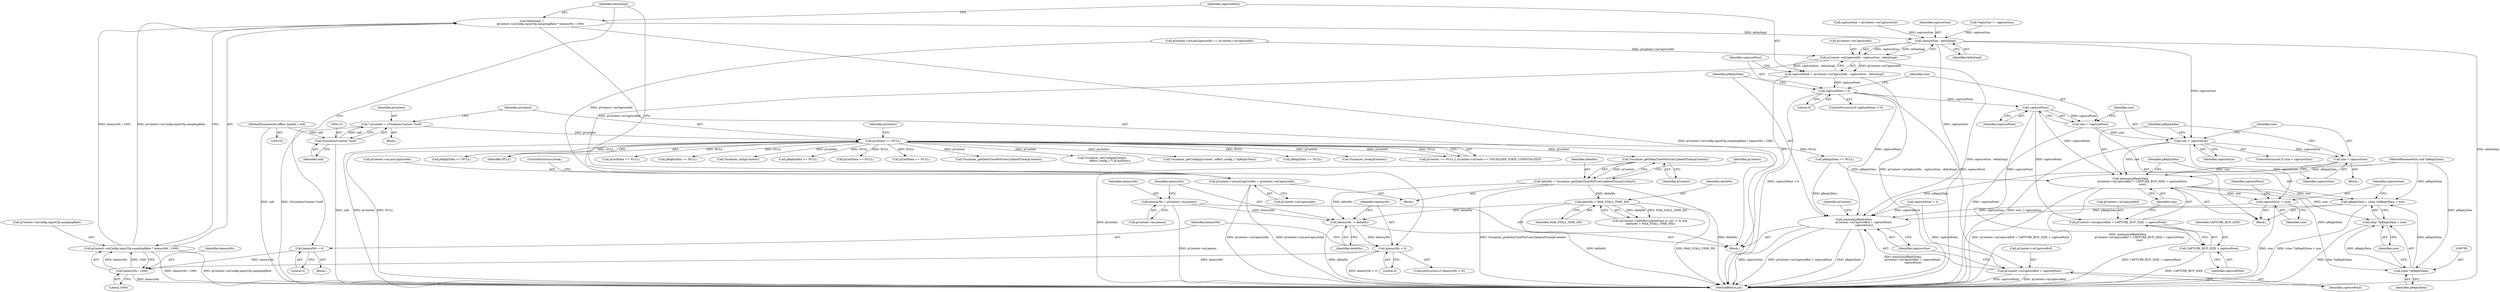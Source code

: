 digraph "0_Android_aeea52da00d210587fb3ed895de3d5f2e0264c88_11@integer" {
"1000730" [label="(Call,deltaSmpl =\n                    pContext->mConfig.inputCfg.samplingRate * latencyMs / 1000)"];
"1000732" [label="(Call,pContext->mConfig.inputCfg.samplingRate * latencyMs / 1000)"];
"1000740" [label="(Call,latencyMs / 1000)"];
"1000726" [label="(Call,latencyMs = 0)"];
"1000722" [label="(Call,latencyMs < 0)"];
"1000718" [label="(Call,latencyMs -= deltaMs)"];
"1000693" [label="(Call,deltaMs > MAX_STALL_TIME_MS)"];
"1000672" [label="(Call,deltaMs = Visualizer_getDeltaTimeMsFromUpdatedTime(pContext))"];
"1000674" [label="(Call,Visualizer_getDeltaTimeMsFromUpdatedTime(pContext))"];
"1000119" [label="(Call,pContext == NULL)"];
"1000111" [label="(Call,* pContext = (VisualizerContext *)self)"];
"1000113" [label="(Call,(VisualizerContext *)self)"];
"1000103" [label="(MethodParameterIn,effect_handle_t self)"];
"1000713" [label="(Call,latencyMs = pContext->mLatency)"];
"1000750" [label="(Call,captureSize - deltaSmpl)"];
"1000746" [label="(Call,pContext->mCaptureIdx - captureSize - deltaSmpl)"];
"1000744" [label="(Call,capturePoint = pContext->mCaptureIdx - captureSize - deltaSmpl)"];
"1000754" [label="(Call,capturePoint < 0)"];
"1000761" [label="(Call,-capturePoint)"];
"1000759" [label="(Call,size = -capturePoint)"];
"1000764" [label="(Call,size > captureSize)"];
"1000768" [label="(Call,size = captureSize)"];
"1000771" [label="(Call,memcpy(pReplyData,\n                           pContext->mCaptureBuf + CAPTURE_BUF_SIZE + capturePoint,\n                           size))"];
"1000781" [label="(Call,pReplyData = (char *)pReplyData + size)"];
"1000794" [label="(Call,memcpy(pReplyData,\n                       pContext->mCaptureBuf + capturePoint,\n                       captureSize))"];
"1000784" [label="(Call,(char *)pReplyData)"];
"1000783" [label="(Call,(char *)pReplyData + size)"];
"1000788" [label="(Call,captureSize -= size)"];
"1000773" [label="(Call,pContext->mCaptureBuf + CAPTURE_BUF_SIZE + capturePoint)"];
"1000777" [label="(Call,CAPTURE_BUF_SIZE + capturePoint)"];
"1000796" [label="(Call,pContext->mCaptureBuf + capturePoint)"];
"1000802" [label="(Call,pContext->mLastCaptureIdx = pContext->mCaptureIdx)"];
"1000781" [label="(Call,pReplyData = (char *)pReplyData + size)"];
"1000801" [label="(Identifier,captureSize)"];
"1000752" [label="(Identifier,deltaSmpl)"];
"1000769" [label="(Identifier,size)"];
"1000778" [label="(Identifier,CAPTURE_BUF_SIZE)"];
"1000779" [label="(Identifier,capturePoint)"];
"1000800" [label="(Identifier,capturePoint)"];
"1000721" [label="(ControlStructure,if (latencyMs < 0))"];
"1000649" [label="(Call,pReplyData == NULL)"];
"1000113" [label="(Call,(VisualizerContext *)self)"];
"1000103" [label="(MethodParameterIn,effect_handle_t self)"];
"1000713" [label="(Call,latencyMs = pContext->mLatency)"];
"1000751" [label="(Identifier,captureSize)"];
"1000724" [label="(Literal,0)"];
"1000194" [label="(Call,Visualizer_setConfig(pContext,\n                 (effect_config_t *) pCmdData))"];
"1000219" [label="(Call,Visualizer_getConfig(pContext, (effect_config_t *)pReplyData))"];
"1000678" [label="(Call,pContext->mLastCaptureIdx == pContext->mCaptureIdx)"];
"1000137" [label="(Call,pReplyData == NULL)"];
"1000694" [label="(Identifier,deltaMs)"];
"1000766" [label="(Identifier,captureSize)"];
"1000730" [label="(Call,deltaSmpl =\n                    pContext->mConfig.inputCfg.samplingRate * latencyMs / 1000)"];
"1000777" [label="(Call,CAPTURE_BUF_SIZE + capturePoint)"];
"1000714" [label="(Identifier,latencyMs)"];
"1000722" [label="(Call,latencyMs < 0)"];
"1000782" [label="(Identifier,pReplyData)"];
"1000226" [label="(Call,Visualizer_reset(pContext))"];
"1000275" [label="(Call,pReplyData == NULL)"];
"1000796" [label="(Call,pContext->mCaptureBuf + capturePoint)"];
"1000786" [label="(Identifier,pReplyData)"];
"1000804" [label="(Identifier,pContext)"];
"1000728" [label="(Literal,0)"];
"1000727" [label="(Identifier,latencyMs)"];
"1000121" [label="(Identifier,NULL)"];
"1000746" [label="(Call,pContext->mCaptureIdx - captureSize - deltaSmpl)"];
"1000745" [label="(Identifier,capturePoint)"];
"1000788" [label="(Call,captureSize -= size)"];
"1000759" [label="(Call,size = -capturePoint)"];
"1000790" [label="(Identifier,size)"];
"1000732" [label="(Call,pContext->mConfig.inputCfg.samplingRate * latencyMs / 1000)"];
"1000767" [label="(Block,)"];
"1000720" [label="(Identifier,deltaMs)"];
"1000726" [label="(Call,latencyMs = 0)"];
"1000319" [label="(Call,pCmdData == NULL)"];
"1000115" [label="(Identifier,self)"];
"1000673" [label="(Identifier,deltaMs)"];
"1000718" [label="(Call,latencyMs -= deltaMs)"];
"1000754" [label="(Call,capturePoint < 0)"];
"1000789" [label="(Identifier,captureSize)"];
"1000111" [label="(Call,* pContext = (VisualizerContext *)self)"];
"1000774" [label="(Call,pContext->mCaptureBuf)"];
"1000108" [label="(MethodParameterIn,void *pReplyData)"];
"1000711" [label="(Block,)"];
"1000203" [label="(Call,pReplyData == NULL)"];
"1000733" [label="(Call,pContext->mConfig.inputCfg.samplingRate)"];
"1000723" [label="(Identifier,latencyMs)"];
"1000761" [label="(Call,-capturePoint)"];
"1000685" [label="(Call,(pContext->mBufferUpdateTime.tv_sec != 0) &&\n (deltaMs > MAX_STALL_TIME_MS))"];
"1000695" [label="(Identifier,MAX_STALL_TIME_MS)"];
"1000791" [label="(Call,capturePoint = 0)"];
"1000770" [label="(Identifier,captureSize)"];
"1000741" [label="(Identifier,latencyMs)"];
"1000802" [label="(Call,pContext->mLastCaptureIdx = pContext->mCaptureIdx)"];
"1000792" [label="(Identifier,capturePoint)"];
"1000815" [label="(ControlStructure,break;)"];
"1000124" [label="(Identifier,pContext)"];
"1000158" [label="(Call,Visualizer_init(pContext))"];
"1000675" [label="(Identifier,pContext)"];
"1000740" [label="(Call,latencyMs / 1000)"];
"1000744" [label="(Call,capturePoint = pContext->mCaptureIdx - captureSize - deltaSmpl)"];
"1000757" [label="(Block,)"];
"1000232" [label="(Call,pReplyData == NULL)"];
"1000112" [label="(Identifier,pContext)"];
"1000742" [label="(Literal,1000)"];
"1000672" [label="(Call,deltaMs = Visualizer_getDeltaTimeMsFromUpdatedTime(pContext))"];
"1000164" [label="(Call,pCmdData == NULL)"];
"1000494" [label="(Call,pCmdData == NULL)"];
"1000765" [label="(Identifier,size)"];
"1000784" [label="(Call,(char *)pReplyData)"];
"1000803" [label="(Call,pContext->mLastCaptureIdx)"];
"1000118" [label="(Call,pContext == NULL || pContext->mState == VISUALIZER_STATE_UNINITIALIZED)"];
"1001028" [label="(MethodReturn,int)"];
"1000794" [label="(Call,memcpy(pReplyData,\n                       pContext->mCaptureBuf + capturePoint,\n                       captureSize))"];
"1000797" [label="(Call,pContext->mCaptureBuf)"];
"1000731" [label="(Identifier,deltaSmpl)"];
"1000753" [label="(ControlStructure,if (capturePoint < 0))"];
"1000806" [label="(Call,pContext->mCaptureIdx)"];
"1000750" [label="(Call,captureSize - deltaSmpl)"];
"1000119" [label="(Call,pContext == NULL)"];
"1000120" [label="(Identifier,pContext)"];
"1000715" [label="(Call,pContext->mLatency)"];
"1000833" [label="(Call,Visualizer_getDeltaTimeMsFromUpdatedTime(pContext))"];
"1000719" [label="(Identifier,latencyMs)"];
"1000693" [label="(Call,deltaMs > MAX_STALL_TIME_MS)"];
"1000674" [label="(Call,Visualizer_getDeltaTimeMsFromUpdatedTime(pContext))"];
"1000772" [label="(Identifier,pReplyData)"];
"1000670" [label="(Block,)"];
"1000656" [label="(Call,*replySize != captureSize)"];
"1000756" [label="(Literal,0)"];
"1000783" [label="(Call,(char *)pReplyData + size)"];
"1000763" [label="(ControlStructure,if (size > captureSize))"];
"1000773" [label="(Call,pContext->mCaptureBuf + CAPTURE_BUF_SIZE + capturePoint)"];
"1000764" [label="(Call,size > captureSize)"];
"1000642" [label="(Call,captureSize = pContext->mCaptureSize)"];
"1000795" [label="(Identifier,pReplyData)"];
"1000780" [label="(Identifier,size)"];
"1000771" [label="(Call,memcpy(pReplyData,\n                           pContext->mCaptureBuf + CAPTURE_BUF_SIZE + capturePoint,\n                           size))"];
"1000755" [label="(Identifier,capturePoint)"];
"1000760" [label="(Identifier,size)"];
"1000768" [label="(Call,size = captureSize)"];
"1000109" [label="(Block,)"];
"1000787" [label="(Identifier,size)"];
"1000680" [label="(Identifier,pContext)"];
"1000762" [label="(Identifier,capturePoint)"];
"1000725" [label="(Block,)"];
"1000747" [label="(Call,pContext->mCaptureIdx)"];
"1000730" -> "1000711"  [label="AST: "];
"1000730" -> "1000732"  [label="CFG: "];
"1000731" -> "1000730"  [label="AST: "];
"1000732" -> "1000730"  [label="AST: "];
"1000745" -> "1000730"  [label="CFG: "];
"1000730" -> "1001028"  [label="DDG: pContext->mConfig.inputCfg.samplingRate * latencyMs / 1000"];
"1000732" -> "1000730"  [label="DDG: pContext->mConfig.inputCfg.samplingRate"];
"1000732" -> "1000730"  [label="DDG: latencyMs / 1000"];
"1000730" -> "1000750"  [label="DDG: deltaSmpl"];
"1000732" -> "1000740"  [label="CFG: "];
"1000733" -> "1000732"  [label="AST: "];
"1000740" -> "1000732"  [label="AST: "];
"1000732" -> "1001028"  [label="DDG: latencyMs / 1000"];
"1000732" -> "1001028"  [label="DDG: pContext->mConfig.inputCfg.samplingRate"];
"1000740" -> "1000732"  [label="DDG: latencyMs"];
"1000740" -> "1000732"  [label="DDG: 1000"];
"1000740" -> "1000742"  [label="CFG: "];
"1000741" -> "1000740"  [label="AST: "];
"1000742" -> "1000740"  [label="AST: "];
"1000740" -> "1001028"  [label="DDG: latencyMs"];
"1000726" -> "1000740"  [label="DDG: latencyMs"];
"1000722" -> "1000740"  [label="DDG: latencyMs"];
"1000726" -> "1000725"  [label="AST: "];
"1000726" -> "1000728"  [label="CFG: "];
"1000727" -> "1000726"  [label="AST: "];
"1000728" -> "1000726"  [label="AST: "];
"1000731" -> "1000726"  [label="CFG: "];
"1000722" -> "1000721"  [label="AST: "];
"1000722" -> "1000724"  [label="CFG: "];
"1000723" -> "1000722"  [label="AST: "];
"1000724" -> "1000722"  [label="AST: "];
"1000727" -> "1000722"  [label="CFG: "];
"1000731" -> "1000722"  [label="CFG: "];
"1000722" -> "1001028"  [label="DDG: latencyMs < 0"];
"1000718" -> "1000722"  [label="DDG: latencyMs"];
"1000718" -> "1000711"  [label="AST: "];
"1000718" -> "1000720"  [label="CFG: "];
"1000719" -> "1000718"  [label="AST: "];
"1000720" -> "1000718"  [label="AST: "];
"1000723" -> "1000718"  [label="CFG: "];
"1000718" -> "1001028"  [label="DDG: deltaMs"];
"1000693" -> "1000718"  [label="DDG: deltaMs"];
"1000672" -> "1000718"  [label="DDG: deltaMs"];
"1000713" -> "1000718"  [label="DDG: latencyMs"];
"1000693" -> "1000685"  [label="AST: "];
"1000693" -> "1000695"  [label="CFG: "];
"1000694" -> "1000693"  [label="AST: "];
"1000695" -> "1000693"  [label="AST: "];
"1000685" -> "1000693"  [label="CFG: "];
"1000693" -> "1001028"  [label="DDG: MAX_STALL_TIME_MS"];
"1000693" -> "1001028"  [label="DDG: deltaMs"];
"1000693" -> "1000685"  [label="DDG: deltaMs"];
"1000693" -> "1000685"  [label="DDG: MAX_STALL_TIME_MS"];
"1000672" -> "1000693"  [label="DDG: deltaMs"];
"1000672" -> "1000670"  [label="AST: "];
"1000672" -> "1000674"  [label="CFG: "];
"1000673" -> "1000672"  [label="AST: "];
"1000674" -> "1000672"  [label="AST: "];
"1000680" -> "1000672"  [label="CFG: "];
"1000672" -> "1001028"  [label="DDG: Visualizer_getDeltaTimeMsFromUpdatedTime(pContext)"];
"1000672" -> "1001028"  [label="DDG: deltaMs"];
"1000674" -> "1000672"  [label="DDG: pContext"];
"1000674" -> "1000675"  [label="CFG: "];
"1000675" -> "1000674"  [label="AST: "];
"1000674" -> "1001028"  [label="DDG: pContext"];
"1000119" -> "1000674"  [label="DDG: pContext"];
"1000119" -> "1000118"  [label="AST: "];
"1000119" -> "1000121"  [label="CFG: "];
"1000120" -> "1000119"  [label="AST: "];
"1000121" -> "1000119"  [label="AST: "];
"1000124" -> "1000119"  [label="CFG: "];
"1000118" -> "1000119"  [label="CFG: "];
"1000119" -> "1001028"  [label="DDG: NULL"];
"1000119" -> "1001028"  [label="DDG: pContext"];
"1000119" -> "1000118"  [label="DDG: pContext"];
"1000119" -> "1000118"  [label="DDG: NULL"];
"1000111" -> "1000119"  [label="DDG: pContext"];
"1000119" -> "1000137"  [label="DDG: NULL"];
"1000119" -> "1000158"  [label="DDG: pContext"];
"1000119" -> "1000164"  [label="DDG: NULL"];
"1000119" -> "1000194"  [label="DDG: pContext"];
"1000119" -> "1000203"  [label="DDG: NULL"];
"1000119" -> "1000219"  [label="DDG: pContext"];
"1000119" -> "1000226"  [label="DDG: pContext"];
"1000119" -> "1000232"  [label="DDG: NULL"];
"1000119" -> "1000275"  [label="DDG: NULL"];
"1000119" -> "1000319"  [label="DDG: NULL"];
"1000119" -> "1000494"  [label="DDG: NULL"];
"1000119" -> "1000649"  [label="DDG: NULL"];
"1000119" -> "1000833"  [label="DDG: pContext"];
"1000111" -> "1000109"  [label="AST: "];
"1000111" -> "1000113"  [label="CFG: "];
"1000112" -> "1000111"  [label="AST: "];
"1000113" -> "1000111"  [label="AST: "];
"1000120" -> "1000111"  [label="CFG: "];
"1000111" -> "1001028"  [label="DDG: (VisualizerContext *)self"];
"1000113" -> "1000111"  [label="DDG: self"];
"1000113" -> "1000115"  [label="CFG: "];
"1000114" -> "1000113"  [label="AST: "];
"1000115" -> "1000113"  [label="AST: "];
"1000113" -> "1001028"  [label="DDG: self"];
"1000103" -> "1000113"  [label="DDG: self"];
"1000103" -> "1000102"  [label="AST: "];
"1000103" -> "1001028"  [label="DDG: self"];
"1000713" -> "1000711"  [label="AST: "];
"1000713" -> "1000715"  [label="CFG: "];
"1000714" -> "1000713"  [label="AST: "];
"1000715" -> "1000713"  [label="AST: "];
"1000719" -> "1000713"  [label="CFG: "];
"1000713" -> "1001028"  [label="DDG: pContext->mLatency"];
"1000750" -> "1000746"  [label="AST: "];
"1000750" -> "1000752"  [label="CFG: "];
"1000751" -> "1000750"  [label="AST: "];
"1000752" -> "1000750"  [label="AST: "];
"1000746" -> "1000750"  [label="CFG: "];
"1000750" -> "1001028"  [label="DDG: deltaSmpl"];
"1000750" -> "1000746"  [label="DDG: captureSize"];
"1000750" -> "1000746"  [label="DDG: deltaSmpl"];
"1000642" -> "1000750"  [label="DDG: captureSize"];
"1000656" -> "1000750"  [label="DDG: captureSize"];
"1000750" -> "1000764"  [label="DDG: captureSize"];
"1000750" -> "1000794"  [label="DDG: captureSize"];
"1000746" -> "1000744"  [label="AST: "];
"1000747" -> "1000746"  [label="AST: "];
"1000744" -> "1000746"  [label="CFG: "];
"1000746" -> "1001028"  [label="DDG: captureSize - deltaSmpl"];
"1000746" -> "1000744"  [label="DDG: pContext->mCaptureIdx"];
"1000746" -> "1000744"  [label="DDG: captureSize - deltaSmpl"];
"1000678" -> "1000746"  [label="DDG: pContext->mCaptureIdx"];
"1000746" -> "1000802"  [label="DDG: pContext->mCaptureIdx"];
"1000744" -> "1000711"  [label="AST: "];
"1000745" -> "1000744"  [label="AST: "];
"1000755" -> "1000744"  [label="CFG: "];
"1000744" -> "1001028"  [label="DDG: pContext->mCaptureIdx - captureSize - deltaSmpl"];
"1000744" -> "1000754"  [label="DDG: capturePoint"];
"1000754" -> "1000753"  [label="AST: "];
"1000754" -> "1000756"  [label="CFG: "];
"1000755" -> "1000754"  [label="AST: "];
"1000756" -> "1000754"  [label="AST: "];
"1000760" -> "1000754"  [label="CFG: "];
"1000795" -> "1000754"  [label="CFG: "];
"1000754" -> "1001028"  [label="DDG: capturePoint < 0"];
"1000754" -> "1000761"  [label="DDG: capturePoint"];
"1000754" -> "1000794"  [label="DDG: capturePoint"];
"1000754" -> "1000796"  [label="DDG: capturePoint"];
"1000761" -> "1000759"  [label="AST: "];
"1000761" -> "1000762"  [label="CFG: "];
"1000762" -> "1000761"  [label="AST: "];
"1000759" -> "1000761"  [label="CFG: "];
"1000761" -> "1000759"  [label="DDG: capturePoint"];
"1000761" -> "1000771"  [label="DDG: capturePoint"];
"1000761" -> "1000773"  [label="DDG: capturePoint"];
"1000761" -> "1000777"  [label="DDG: capturePoint"];
"1000759" -> "1000757"  [label="AST: "];
"1000760" -> "1000759"  [label="AST: "];
"1000765" -> "1000759"  [label="CFG: "];
"1000759" -> "1001028"  [label="DDG: -capturePoint"];
"1000759" -> "1000764"  [label="DDG: size"];
"1000764" -> "1000763"  [label="AST: "];
"1000764" -> "1000766"  [label="CFG: "];
"1000765" -> "1000764"  [label="AST: "];
"1000766" -> "1000764"  [label="AST: "];
"1000769" -> "1000764"  [label="CFG: "];
"1000772" -> "1000764"  [label="CFG: "];
"1000764" -> "1001028"  [label="DDG: size > captureSize"];
"1000764" -> "1000768"  [label="DDG: captureSize"];
"1000764" -> "1000771"  [label="DDG: size"];
"1000764" -> "1000788"  [label="DDG: captureSize"];
"1000768" -> "1000767"  [label="AST: "];
"1000768" -> "1000770"  [label="CFG: "];
"1000769" -> "1000768"  [label="AST: "];
"1000770" -> "1000768"  [label="AST: "];
"1000772" -> "1000768"  [label="CFG: "];
"1000768" -> "1000771"  [label="DDG: size"];
"1000771" -> "1000757"  [label="AST: "];
"1000771" -> "1000780"  [label="CFG: "];
"1000772" -> "1000771"  [label="AST: "];
"1000773" -> "1000771"  [label="AST: "];
"1000780" -> "1000771"  [label="AST: "];
"1000782" -> "1000771"  [label="CFG: "];
"1000771" -> "1001028"  [label="DDG: pContext->mCaptureBuf + CAPTURE_BUF_SIZE + capturePoint"];
"1000771" -> "1001028"  [label="DDG: memcpy(pReplyData,\n                           pContext->mCaptureBuf + CAPTURE_BUF_SIZE + capturePoint,\n                           size)"];
"1000649" -> "1000771"  [label="DDG: pReplyData"];
"1000108" -> "1000771"  [label="DDG: pReplyData"];
"1000771" -> "1000781"  [label="DDG: size"];
"1000771" -> "1000784"  [label="DDG: pReplyData"];
"1000771" -> "1000783"  [label="DDG: size"];
"1000771" -> "1000788"  [label="DDG: size"];
"1000781" -> "1000757"  [label="AST: "];
"1000781" -> "1000783"  [label="CFG: "];
"1000782" -> "1000781"  [label="AST: "];
"1000783" -> "1000781"  [label="AST: "];
"1000789" -> "1000781"  [label="CFG: "];
"1000781" -> "1001028"  [label="DDG: (char *)pReplyData + size"];
"1000784" -> "1000781"  [label="DDG: pReplyData"];
"1000108" -> "1000781"  [label="DDG: pReplyData"];
"1000781" -> "1000794"  [label="DDG: pReplyData"];
"1000794" -> "1000711"  [label="AST: "];
"1000794" -> "1000801"  [label="CFG: "];
"1000795" -> "1000794"  [label="AST: "];
"1000796" -> "1000794"  [label="AST: "];
"1000801" -> "1000794"  [label="AST: "];
"1000804" -> "1000794"  [label="CFG: "];
"1000794" -> "1001028"  [label="DDG: pContext->mCaptureBuf + capturePoint"];
"1000794" -> "1001028"  [label="DDG: pReplyData"];
"1000794" -> "1001028"  [label="DDG: memcpy(pReplyData,\n                       pContext->mCaptureBuf + capturePoint,\n                       captureSize)"];
"1000794" -> "1001028"  [label="DDG: captureSize"];
"1000649" -> "1000794"  [label="DDG: pReplyData"];
"1000108" -> "1000794"  [label="DDG: pReplyData"];
"1000791" -> "1000794"  [label="DDG: capturePoint"];
"1000788" -> "1000794"  [label="DDG: captureSize"];
"1000784" -> "1000783"  [label="AST: "];
"1000784" -> "1000786"  [label="CFG: "];
"1000785" -> "1000784"  [label="AST: "];
"1000786" -> "1000784"  [label="AST: "];
"1000787" -> "1000784"  [label="CFG: "];
"1000784" -> "1000783"  [label="DDG: pReplyData"];
"1000108" -> "1000784"  [label="DDG: pReplyData"];
"1000783" -> "1000787"  [label="CFG: "];
"1000787" -> "1000783"  [label="AST: "];
"1000783" -> "1001028"  [label="DDG: (char *)pReplyData"];
"1000788" -> "1000757"  [label="AST: "];
"1000788" -> "1000790"  [label="CFG: "];
"1000789" -> "1000788"  [label="AST: "];
"1000790" -> "1000788"  [label="AST: "];
"1000792" -> "1000788"  [label="CFG: "];
"1000788" -> "1001028"  [label="DDG: size"];
"1000773" -> "1000777"  [label="CFG: "];
"1000774" -> "1000773"  [label="AST: "];
"1000777" -> "1000773"  [label="AST: "];
"1000780" -> "1000773"  [label="CFG: "];
"1000773" -> "1001028"  [label="DDG: CAPTURE_BUF_SIZE + capturePoint"];
"1000777" -> "1000779"  [label="CFG: "];
"1000778" -> "1000777"  [label="AST: "];
"1000779" -> "1000777"  [label="AST: "];
"1000777" -> "1001028"  [label="DDG: CAPTURE_BUF_SIZE"];
"1000796" -> "1000800"  [label="CFG: "];
"1000797" -> "1000796"  [label="AST: "];
"1000800" -> "1000796"  [label="AST: "];
"1000801" -> "1000796"  [label="CFG: "];
"1000796" -> "1001028"  [label="DDG: capturePoint"];
"1000796" -> "1001028"  [label="DDG: pContext->mCaptureBuf"];
"1000791" -> "1000796"  [label="DDG: capturePoint"];
"1000802" -> "1000670"  [label="AST: "];
"1000802" -> "1000806"  [label="CFG: "];
"1000803" -> "1000802"  [label="AST: "];
"1000806" -> "1000802"  [label="AST: "];
"1000815" -> "1000802"  [label="CFG: "];
"1000802" -> "1001028"  [label="DDG: pContext->mLastCaptureIdx"];
"1000802" -> "1001028"  [label="DDG: pContext->mCaptureIdx"];
"1000678" -> "1000802"  [label="DDG: pContext->mCaptureIdx"];
}
